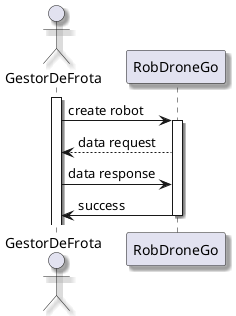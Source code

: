 @startuml

skinparam handwritten false
skinparam monochrome false
skinparam packageStyle rect
skinparam defaultFontName FG Virgil
skinparam shadowing true

actor GestorDeFrota as GestorDeFrota

activate GestorDeFrota
GestorDeFrota -> RobDroneGo: create robot
activate RobDroneGo
RobDroneGo --> GestorDeFrota: data request
GestorDeFrota -> RobDroneGo : data response
RobDroneGo -> GestorDeFrota: success
deactivate RobDroneGo

@enduml